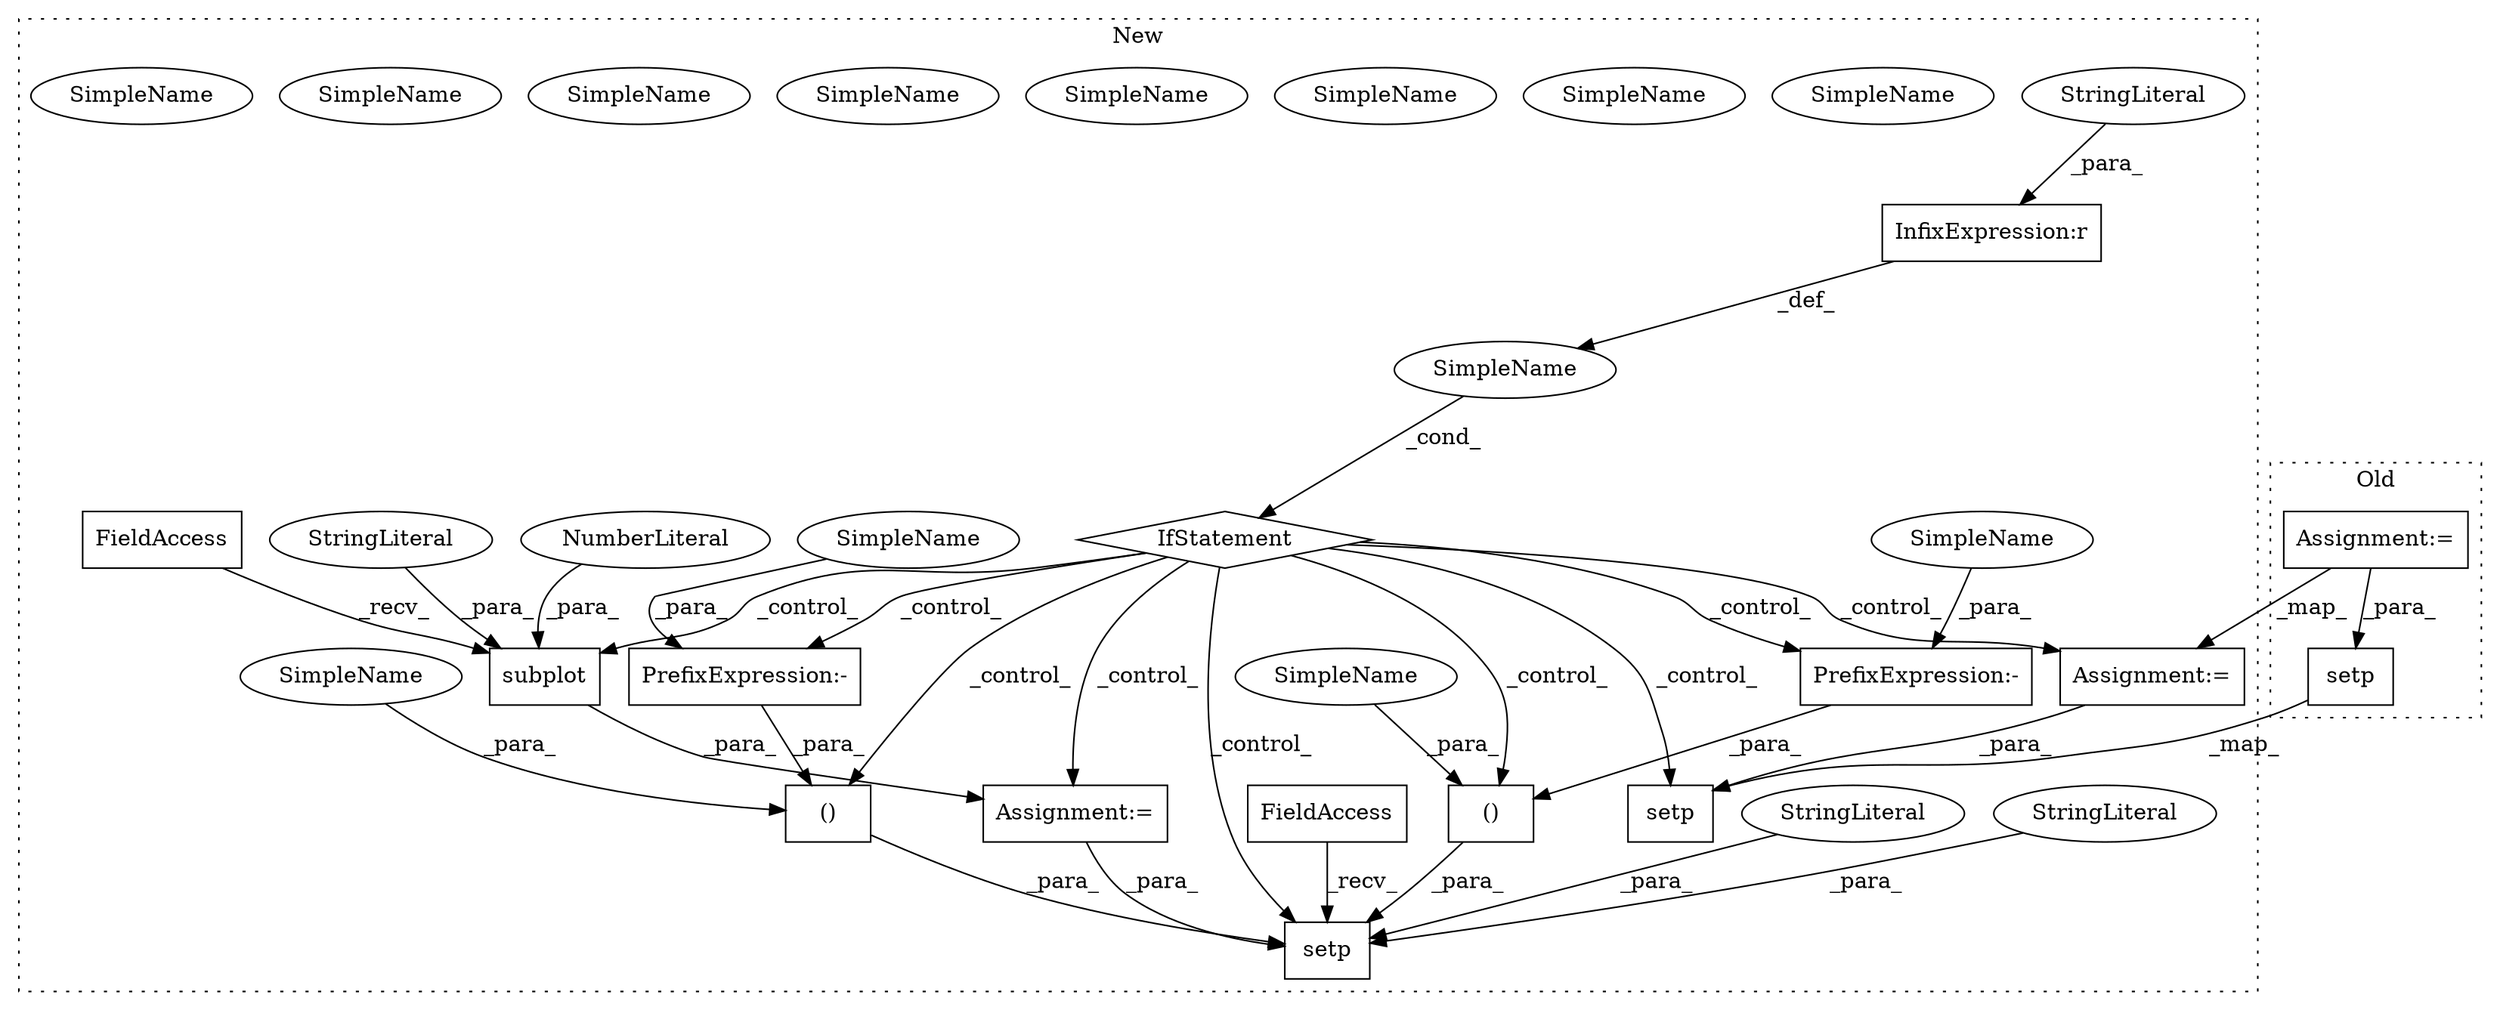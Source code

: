 digraph G {
subgraph cluster0 {
1 [label="setp" a="32" s="5791,5903" l="5,1" shape="box"];
21 [label="Assignment:=" a="7" s="5721" l="1" shape="box"];
label = "Old";
style="dotted";
}
subgraph cluster1 {
2 [label="setp" a="32" s="6961,7079" l="5,1" shape="box"];
3 [label="SimpleName" a="42" s="" l="" shape="ellipse"];
4 [label="setp" a="32" s="6779,6860" l="5,1" shape="box"];
5 [label="StringLiteral" a="45" s="6857" l="3" shape="ellipse"];
6 [label="StringLiteral" a="45" s="6853" l="3" shape="ellipse"];
7 [label="InfixExpression:r" a="27" s="6690" l="4" shape="box"];
8 [label="StringLiteral" a="45" s="6694" l="4" shape="ellipse"];
9 [label="FieldAccess" a="22" s="6761" l="10" shape="box"];
10 [label="IfStatement" a="25" s="6681,6698" l="4,2" shape="diamond"];
11 [label="()" a="106" s="6796" l="22" shape="box"];
12 [label="PrefixExpression:-" a="38" s="6796" l="1" shape="box"];
13 [label="()" a="106" s="6829" l="22" shape="box"];
14 [label="subplot" a="32" s="6731,6750" l="8,1" shape="box"];
15 [label="NumberLiteral" a="34" s="6739" l="3" shape="ellipse"];
16 [label="StringLiteral" a="45" s="6743" l="7" shape="ellipse"];
17 [label="FieldAccess" a="22" s="6713" l="10" shape="box"];
18 [label="Assignment:=" a="7" s="6712" l="1" shape="box"];
19 [label="PrefixExpression:-" a="38" s="6829" l="1" shape="box"];
20 [label="Assignment:=" a="7" s="6889" l="1" shape="box"];
22 [label="SimpleName" a="42" s="6814" l="4" shape="ellipse"];
23 [label="SimpleName" a="42" s="6830" l="4" shape="ellipse"];
24 [label="SimpleName" a="42" s="6847" l="4" shape="ellipse"];
25 [label="SimpleName" a="42" s="6797" l="4" shape="ellipse"];
26 [label="SimpleName" a="42" s="6830" l="4" shape="ellipse"];
27 [label="SimpleName" a="42" s="6797" l="4" shape="ellipse"];
28 [label="SimpleName" a="42" s="6847" l="4" shape="ellipse"];
29 [label="SimpleName" a="42" s="6814" l="4" shape="ellipse"];
30 [label="SimpleName" a="42" s="6814" l="4" shape="ellipse"];
31 [label="SimpleName" a="42" s="6847" l="4" shape="ellipse"];
32 [label="SimpleName" a="42" s="6797" l="4" shape="ellipse"];
33 [label="SimpleName" a="42" s="6830" l="4" shape="ellipse"];
label = "New";
style="dotted";
}
1 -> 2 [label="_map_"];
3 -> 10 [label="_cond_"];
5 -> 4 [label="_para_"];
6 -> 4 [label="_para_"];
7 -> 3 [label="_def_"];
8 -> 7 [label="_para_"];
9 -> 4 [label="_recv_"];
10 -> 20 [label="_control_"];
10 -> 4 [label="_control_"];
10 -> 13 [label="_control_"];
10 -> 11 [label="_control_"];
10 -> 18 [label="_control_"];
10 -> 12 [label="_control_"];
10 -> 19 [label="_control_"];
10 -> 2 [label="_control_"];
10 -> 14 [label="_control_"];
11 -> 4 [label="_para_"];
12 -> 11 [label="_para_"];
13 -> 4 [label="_para_"];
14 -> 18 [label="_para_"];
15 -> 14 [label="_para_"];
16 -> 14 [label="_para_"];
17 -> 14 [label="_recv_"];
18 -> 4 [label="_para_"];
19 -> 13 [label="_para_"];
20 -> 2 [label="_para_"];
21 -> 1 [label="_para_"];
21 -> 20 [label="_map_"];
30 -> 11 [label="_para_"];
31 -> 13 [label="_para_"];
32 -> 12 [label="_para_"];
33 -> 19 [label="_para_"];
}